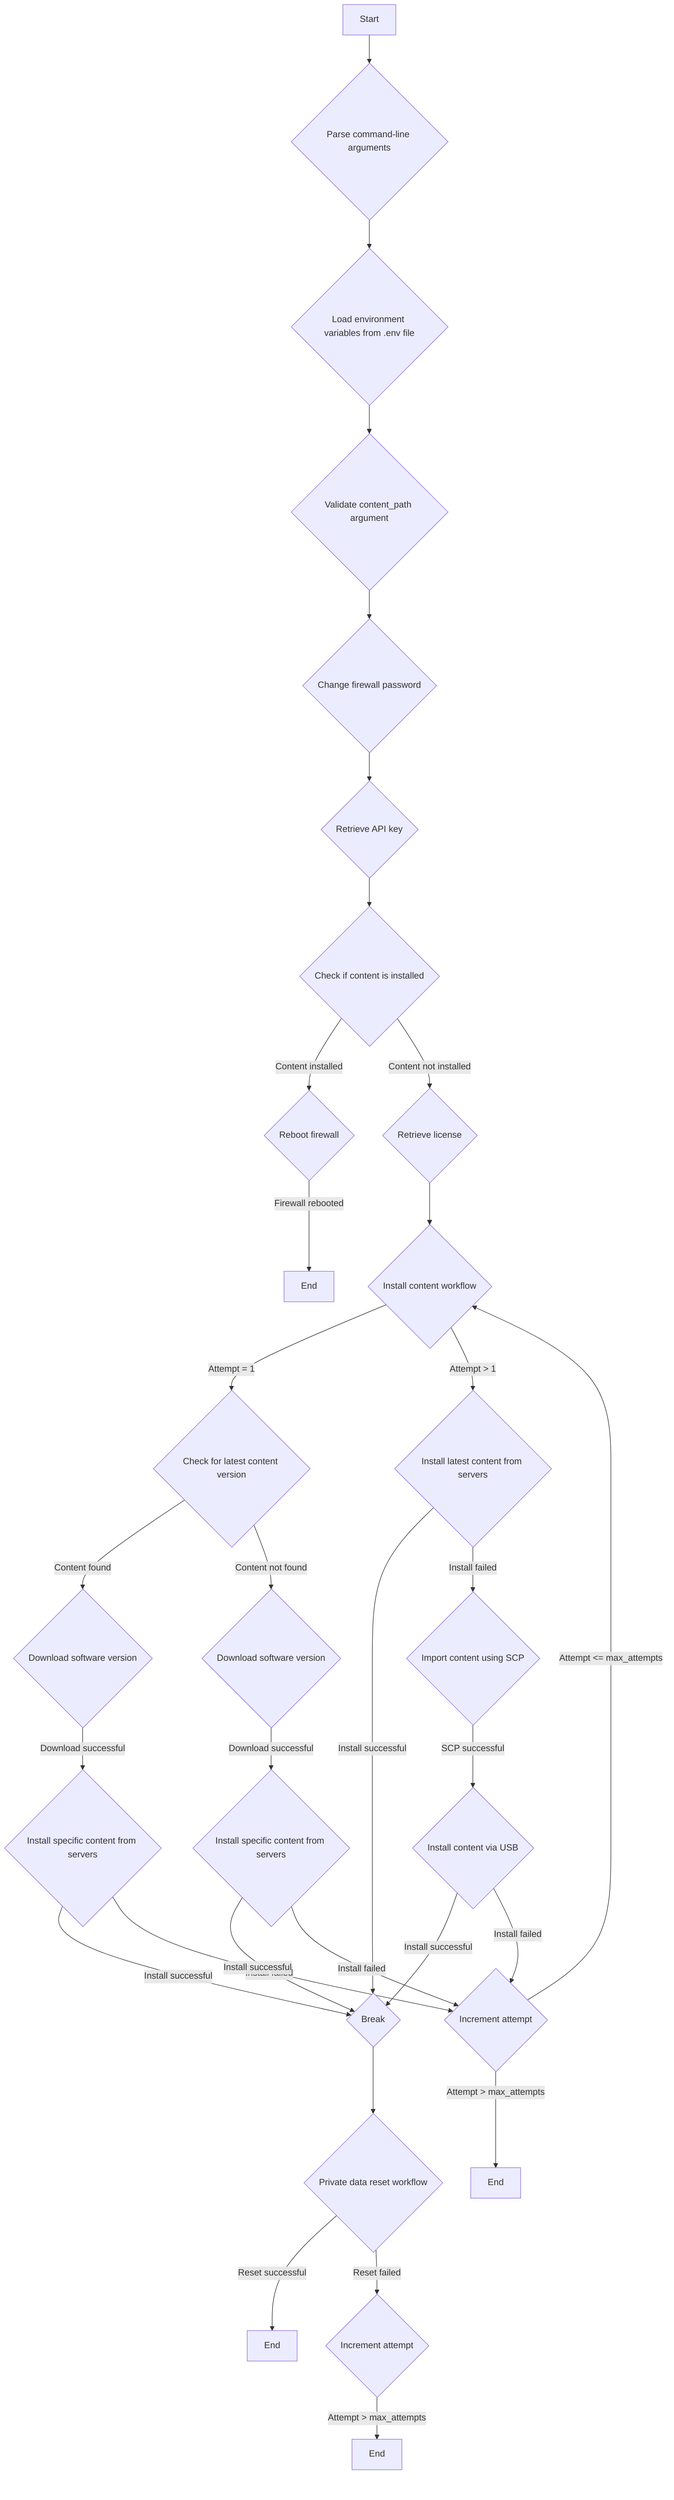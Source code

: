 graph TD
    A[Start] --> B{Parse command-line arguments}
    B --> C{Load environment variables from .env file}
    C --> D{Validate content_path argument}
    D --> E{Change firewall password}
    E --> F{Retrieve API key}
    F --> G{Check if content is installed}
    G --> |Content installed| H{Reboot firewall}
    H --> |Firewall rebooted| I[End]
    G --> |Content not installed| J{Retrieve license}
    J --> K{Install content workflow}
    K --> |Attempt = 1| L{Check for latest content version}
    L --> |Content found| M{Download software version}
    M --> |Download successful| N{Install specific content from servers}
    N --> |Install successful| O{Break}
    N --> |Install failed| P{Increment attempt}
    L --> |Content not found| Q{Download software version}
    Q --> |Download successful| R{Install specific content from servers}
    R --> |Install successful| O{Break}
    R --> |Install failed| P{Increment attempt}
    K --> |Attempt > 1| S{Install latest content from servers}
    S --> |Install successful| O{Break}
    S --> |Install failed| T{Import content using SCP}
    T --> |SCP successful| U{Install content via USB}
    U --> |Install successful| O{Break}
    U --> |Install failed| P{Increment attempt}
    O --> V{Private data reset workflow}
    V --> |Reset successful| W[End]
    V --> |Reset failed| X{Increment attempt}
    X --> |Attempt > max_attempts| Y[End]
    P --> |Attempt <= max_attempts| K
    P --> |Attempt > max_attempts| Z[End]